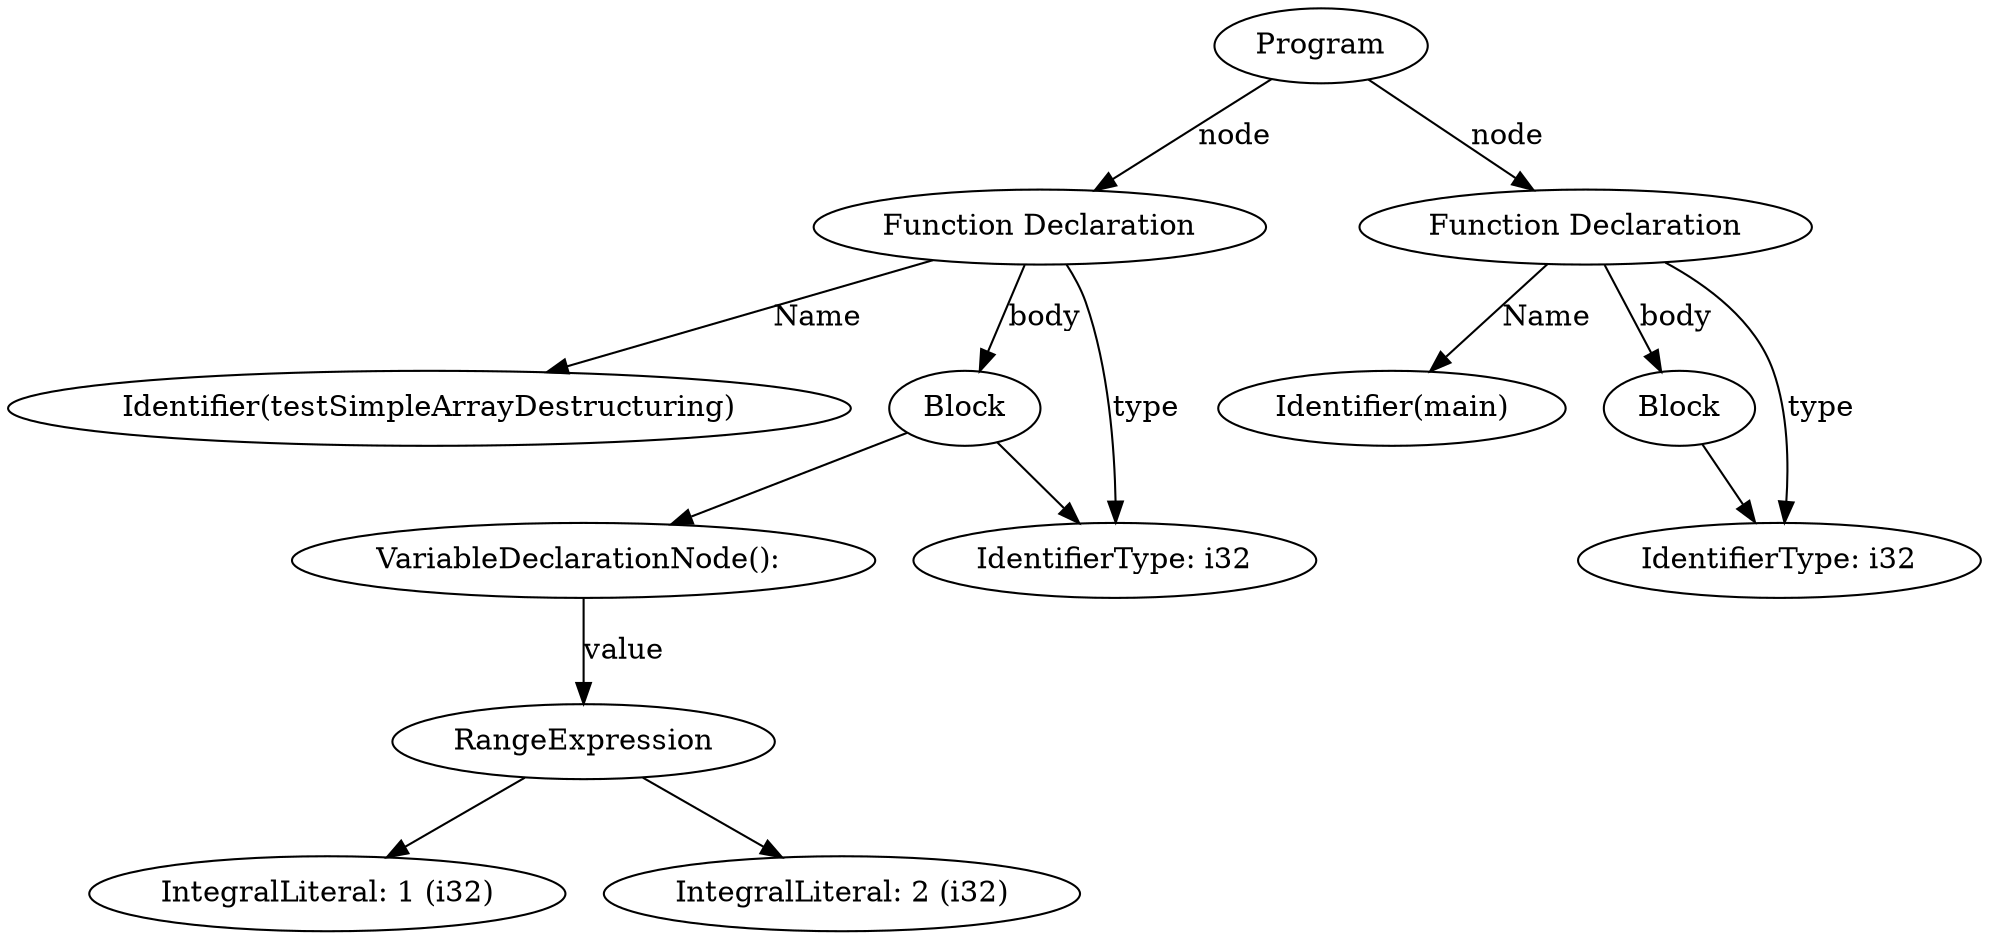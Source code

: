 digraph AST {
  node0 [label="Program"];
  node1 [label="Function Declaration"];
  node2 [label="Identifier(testSimpleArrayDestructuring)"];
  node1 -> node2 [label="Name"];
  node3 [label="Block"];
  node4 [label="VariableDeclarationNode(): "];
  node5 [label="RangeExpression"];
  node6 [label="IntegralLiteral: 1 (i32)"];
  node5 -> node6;
  node7 [label="IntegralLiteral: 2 (i32)"];
  node5 -> node7;
  node4 -> node5 [label="value"];
  node3 -> node4;
  node3 -> node8;
  node1 -> node3 [label="body"];
  node8 [label="IdentifierType: i32"];  node1 -> node8 [label="type"];
  node0 -> node1 [label="node"];
  node9 [label="Function Declaration"];
  node10 [label="Identifier(main)"];
  node9 -> node10 [label="Name"];
  node11 [label="Block"];
  node11 -> node12;
  node9 -> node11 [label="body"];
  node12 [label="IdentifierType: i32"];  node9 -> node12 [label="type"];
  node0 -> node9 [label="node"];
}

